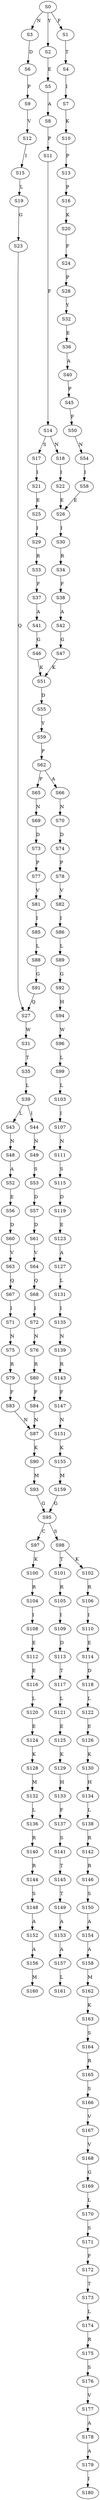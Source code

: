strict digraph  {
	S0 -> S1 [ label = F ];
	S0 -> S2 [ label = Y ];
	S0 -> S3 [ label = N ];
	S1 -> S4 [ label = T ];
	S2 -> S5 [ label = E ];
	S3 -> S6 [ label = D ];
	S4 -> S7 [ label = I ];
	S5 -> S8 [ label = A ];
	S6 -> S9 [ label = P ];
	S7 -> S10 [ label = K ];
	S8 -> S11 [ label = P ];
	S9 -> S12 [ label = V ];
	S10 -> S13 [ label = P ];
	S11 -> S14 [ label = F ];
	S12 -> S15 [ label = I ];
	S13 -> S16 [ label = P ];
	S14 -> S17 [ label = S ];
	S14 -> S18 [ label = N ];
	S15 -> S19 [ label = L ];
	S16 -> S20 [ label = K ];
	S17 -> S21 [ label = I ];
	S18 -> S22 [ label = I ];
	S19 -> S23 [ label = G ];
	S20 -> S24 [ label = F ];
	S21 -> S25 [ label = E ];
	S22 -> S26 [ label = E ];
	S23 -> S27 [ label = Q ];
	S24 -> S28 [ label = P ];
	S25 -> S29 [ label = I ];
	S26 -> S30 [ label = I ];
	S27 -> S31 [ label = W ];
	S28 -> S32 [ label = Y ];
	S29 -> S33 [ label = R ];
	S30 -> S34 [ label = R ];
	S31 -> S35 [ label = T ];
	S32 -> S36 [ label = E ];
	S33 -> S37 [ label = F ];
	S34 -> S38 [ label = F ];
	S35 -> S39 [ label = L ];
	S36 -> S40 [ label = A ];
	S37 -> S41 [ label = A ];
	S38 -> S42 [ label = A ];
	S39 -> S43 [ label = L ];
	S39 -> S44 [ label = I ];
	S40 -> S45 [ label = P ];
	S41 -> S46 [ label = G ];
	S42 -> S47 [ label = G ];
	S43 -> S48 [ label = N ];
	S44 -> S49 [ label = N ];
	S45 -> S50 [ label = F ];
	S46 -> S51 [ label = K ];
	S47 -> S51 [ label = K ];
	S48 -> S52 [ label = A ];
	S49 -> S53 [ label = S ];
	S50 -> S54 [ label = N ];
	S51 -> S55 [ label = D ];
	S52 -> S56 [ label = E ];
	S53 -> S57 [ label = D ];
	S54 -> S58 [ label = I ];
	S55 -> S59 [ label = Y ];
	S56 -> S60 [ label = D ];
	S57 -> S61 [ label = D ];
	S58 -> S26 [ label = E ];
	S59 -> S62 [ label = P ];
	S60 -> S63 [ label = V ];
	S61 -> S64 [ label = V ];
	S62 -> S65 [ label = P ];
	S62 -> S66 [ label = A ];
	S63 -> S67 [ label = Q ];
	S64 -> S68 [ label = Q ];
	S65 -> S69 [ label = N ];
	S66 -> S70 [ label = N ];
	S67 -> S71 [ label = I ];
	S68 -> S72 [ label = I ];
	S69 -> S73 [ label = D ];
	S70 -> S74 [ label = D ];
	S71 -> S75 [ label = N ];
	S72 -> S76 [ label = N ];
	S73 -> S77 [ label = P ];
	S74 -> S78 [ label = P ];
	S75 -> S79 [ label = R ];
	S76 -> S80 [ label = R ];
	S77 -> S81 [ label = V ];
	S78 -> S82 [ label = V ];
	S79 -> S83 [ label = F ];
	S80 -> S84 [ label = F ];
	S81 -> S85 [ label = I ];
	S82 -> S86 [ label = I ];
	S83 -> S87 [ label = N ];
	S84 -> S87 [ label = N ];
	S85 -> S88 [ label = L ];
	S86 -> S89 [ label = L ];
	S87 -> S90 [ label = K ];
	S88 -> S91 [ label = G ];
	S89 -> S92 [ label = G ];
	S90 -> S93 [ label = M ];
	S91 -> S27 [ label = Q ];
	S92 -> S94 [ label = H ];
	S93 -> S95 [ label = G ];
	S94 -> S96 [ label = W ];
	S95 -> S97 [ label = C ];
	S95 -> S98 [ label = S ];
	S96 -> S99 [ label = L ];
	S97 -> S100 [ label = K ];
	S98 -> S101 [ label = T ];
	S98 -> S102 [ label = K ];
	S99 -> S103 [ label = L ];
	S100 -> S104 [ label = R ];
	S101 -> S105 [ label = R ];
	S102 -> S106 [ label = R ];
	S103 -> S107 [ label = I ];
	S104 -> S108 [ label = I ];
	S105 -> S109 [ label = I ];
	S106 -> S110 [ label = I ];
	S107 -> S111 [ label = N ];
	S108 -> S112 [ label = E ];
	S109 -> S113 [ label = D ];
	S110 -> S114 [ label = E ];
	S111 -> S115 [ label = S ];
	S112 -> S116 [ label = E ];
	S113 -> S117 [ label = T ];
	S114 -> S118 [ label = D ];
	S115 -> S119 [ label = D ];
	S116 -> S120 [ label = L ];
	S117 -> S121 [ label = L ];
	S118 -> S122 [ label = L ];
	S119 -> S123 [ label = E ];
	S120 -> S124 [ label = E ];
	S121 -> S125 [ label = E ];
	S122 -> S126 [ label = E ];
	S123 -> S127 [ label = A ];
	S124 -> S128 [ label = K ];
	S125 -> S129 [ label = K ];
	S126 -> S130 [ label = K ];
	S127 -> S131 [ label = L ];
	S128 -> S132 [ label = M ];
	S129 -> S133 [ label = H ];
	S130 -> S134 [ label = H ];
	S131 -> S135 [ label = I ];
	S132 -> S136 [ label = L ];
	S133 -> S137 [ label = F ];
	S134 -> S138 [ label = L ];
	S135 -> S139 [ label = N ];
	S136 -> S140 [ label = R ];
	S137 -> S141 [ label = S ];
	S138 -> S142 [ label = R ];
	S139 -> S143 [ label = R ];
	S140 -> S144 [ label = R ];
	S141 -> S145 [ label = T ];
	S142 -> S146 [ label = R ];
	S143 -> S147 [ label = F ];
	S144 -> S148 [ label = S ];
	S145 -> S149 [ label = T ];
	S146 -> S150 [ label = S ];
	S147 -> S151 [ label = N ];
	S148 -> S152 [ label = A ];
	S149 -> S153 [ label = A ];
	S150 -> S154 [ label = A ];
	S151 -> S155 [ label = K ];
	S152 -> S156 [ label = A ];
	S153 -> S157 [ label = A ];
	S154 -> S158 [ label = A ];
	S155 -> S159 [ label = M ];
	S156 -> S160 [ label = M ];
	S157 -> S161 [ label = L ];
	S158 -> S162 [ label = M ];
	S159 -> S95 [ label = G ];
	S162 -> S163 [ label = K ];
	S163 -> S164 [ label = S ];
	S164 -> S165 [ label = R ];
	S165 -> S166 [ label = S ];
	S166 -> S167 [ label = V ];
	S167 -> S168 [ label = V ];
	S168 -> S169 [ label = G ];
	S169 -> S170 [ label = L ];
	S170 -> S171 [ label = S ];
	S171 -> S172 [ label = F ];
	S172 -> S173 [ label = T ];
	S173 -> S174 [ label = L ];
	S174 -> S175 [ label = R ];
	S175 -> S176 [ label = S ];
	S176 -> S177 [ label = V ];
	S177 -> S178 [ label = A ];
	S178 -> S179 [ label = A ];
	S179 -> S180 [ label = I ];
}
